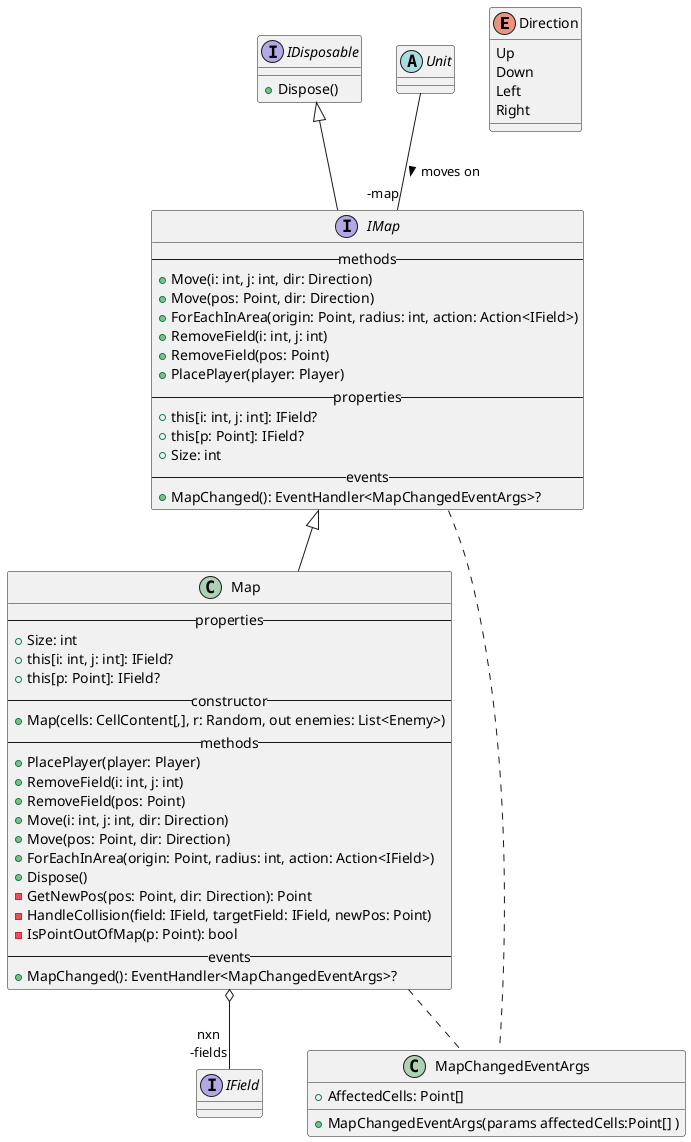 @startuml

enum Direction {
    Up
    Down
    Left
    Right
}

interface IMap {
    --methods--
    + Move(i: int, j: int, dir: Direction)
    + Move(pos: Point, dir: Direction)
    + ForEachInArea(origin: Point, radius: int, action: Action<IField>)
    + RemoveField(i: int, j: int)
    + RemoveField(pos: Point)
    + PlacePlayer(player: Player)
    --properties--
    + this[i: int, j: int]: IField?
    + this[p: Point]: IField?
    + Size: int
    --events--
    + MapChanged(): EventHandler<MapChangedEventArgs>?
}

class Map {
    --properties--
    + Size: int
    + this[i: int, j: int]: IField?
    + this[p: Point]: IField?
    --constructor--
    + Map(cells: CellContent[,], r: Random, out enemies: List<Enemy>)
    --methods--
    + PlacePlayer(player: Player)
    + RemoveField(i: int, j: int)
    + RemoveField(pos: Point)
    + Move(i: int, j: int, dir: Direction)
    + Move(pos: Point, dir: Direction)
    + ForEachInArea(origin: Point, radius: int, action: Action<IField>)
    + Dispose()
    - GetNewPos(pos: Point, dir: Direction): Point
    - HandleCollision(field: IField, targetField: IField, newPos: Point)
    - IsPointOutOfMap(p: Point): bool
    --events--
    + MapChanged(): EventHandler<MapChangedEventArgs>?
}

Map -up-|> IMap

class MapChangedEventArgs {
    + AffectedCells: Point[]
    + MapChangedEventArgs(params affectedCells:Point[] )
}

Map .. MapChangedEventArgs
IMap .. MapChangedEventArgs

Unit -- "-map" IMap  :  moves on >

Map o-- "nxn\n-fields" IField

IMap -up-|> IDisposable

interface IField{

}

interface IDisposable {
    + Dispose()
}

abstract class Unit
@enduml